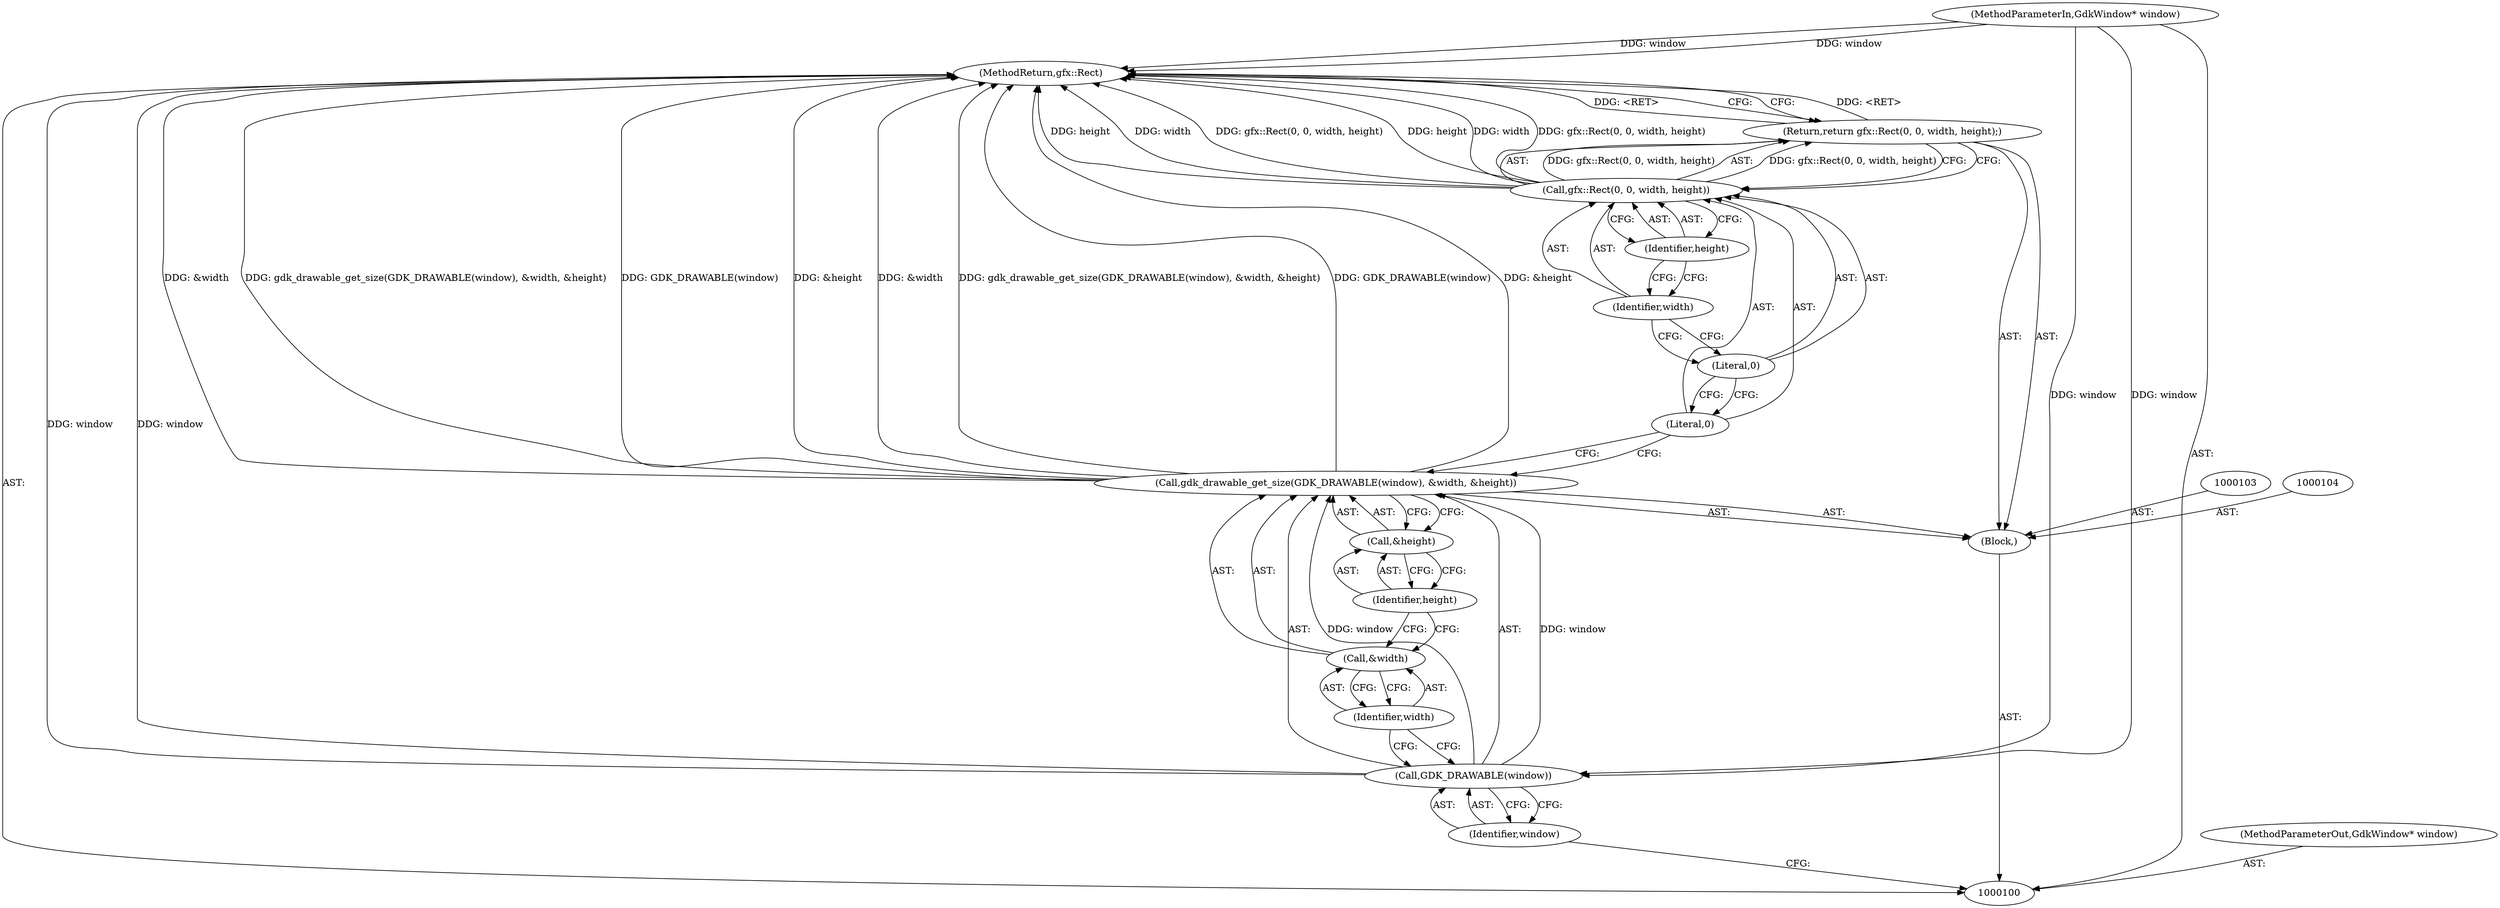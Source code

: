 digraph "1_Chrome_ee8d6fd30b022ac2c87b7a190c954e7bb3c9b21e_0" {
"1000118" [label="(MethodReturn,gfx::Rect)"];
"1000101" [label="(MethodParameterIn,GdkWindow* window)"];
"1000146" [label="(MethodParameterOut,GdkWindow* window)"];
"1000102" [label="(Block,)"];
"1000106" [label="(Call,GDK_DRAWABLE(window))"];
"1000105" [label="(Call,gdk_drawable_get_size(GDK_DRAWABLE(window), &width, &height))"];
"1000107" [label="(Identifier,window)"];
"1000108" [label="(Call,&width)"];
"1000109" [label="(Identifier,width)"];
"1000110" [label="(Call,&height)"];
"1000111" [label="(Identifier,height)"];
"1000114" [label="(Literal,0)"];
"1000112" [label="(Return,return gfx::Rect(0, 0, width, height);)"];
"1000115" [label="(Literal,0)"];
"1000116" [label="(Identifier,width)"];
"1000117" [label="(Identifier,height)"];
"1000113" [label="(Call,gfx::Rect(0, 0, width, height))"];
"1000118" -> "1000100"  [label="AST: "];
"1000118" -> "1000112"  [label="CFG: "];
"1000113" -> "1000118"  [label="DDG: height"];
"1000113" -> "1000118"  [label="DDG: width"];
"1000113" -> "1000118"  [label="DDG: gfx::Rect(0, 0, width, height)"];
"1000105" -> "1000118"  [label="DDG: &width"];
"1000105" -> "1000118"  [label="DDG: gdk_drawable_get_size(GDK_DRAWABLE(window), &width, &height)"];
"1000105" -> "1000118"  [label="DDG: GDK_DRAWABLE(window)"];
"1000105" -> "1000118"  [label="DDG: &height"];
"1000106" -> "1000118"  [label="DDG: window"];
"1000101" -> "1000118"  [label="DDG: window"];
"1000112" -> "1000118"  [label="DDG: <RET>"];
"1000101" -> "1000100"  [label="AST: "];
"1000101" -> "1000118"  [label="DDG: window"];
"1000101" -> "1000106"  [label="DDG: window"];
"1000146" -> "1000100"  [label="AST: "];
"1000102" -> "1000100"  [label="AST: "];
"1000103" -> "1000102"  [label="AST: "];
"1000104" -> "1000102"  [label="AST: "];
"1000105" -> "1000102"  [label="AST: "];
"1000112" -> "1000102"  [label="AST: "];
"1000106" -> "1000105"  [label="AST: "];
"1000106" -> "1000107"  [label="CFG: "];
"1000107" -> "1000106"  [label="AST: "];
"1000109" -> "1000106"  [label="CFG: "];
"1000106" -> "1000118"  [label="DDG: window"];
"1000106" -> "1000105"  [label="DDG: window"];
"1000101" -> "1000106"  [label="DDG: window"];
"1000105" -> "1000102"  [label="AST: "];
"1000105" -> "1000110"  [label="CFG: "];
"1000106" -> "1000105"  [label="AST: "];
"1000108" -> "1000105"  [label="AST: "];
"1000110" -> "1000105"  [label="AST: "];
"1000114" -> "1000105"  [label="CFG: "];
"1000105" -> "1000118"  [label="DDG: &width"];
"1000105" -> "1000118"  [label="DDG: gdk_drawable_get_size(GDK_DRAWABLE(window), &width, &height)"];
"1000105" -> "1000118"  [label="DDG: GDK_DRAWABLE(window)"];
"1000105" -> "1000118"  [label="DDG: &height"];
"1000106" -> "1000105"  [label="DDG: window"];
"1000107" -> "1000106"  [label="AST: "];
"1000107" -> "1000100"  [label="CFG: "];
"1000106" -> "1000107"  [label="CFG: "];
"1000108" -> "1000105"  [label="AST: "];
"1000108" -> "1000109"  [label="CFG: "];
"1000109" -> "1000108"  [label="AST: "];
"1000111" -> "1000108"  [label="CFG: "];
"1000109" -> "1000108"  [label="AST: "];
"1000109" -> "1000106"  [label="CFG: "];
"1000108" -> "1000109"  [label="CFG: "];
"1000110" -> "1000105"  [label="AST: "];
"1000110" -> "1000111"  [label="CFG: "];
"1000111" -> "1000110"  [label="AST: "];
"1000105" -> "1000110"  [label="CFG: "];
"1000111" -> "1000110"  [label="AST: "];
"1000111" -> "1000108"  [label="CFG: "];
"1000110" -> "1000111"  [label="CFG: "];
"1000114" -> "1000113"  [label="AST: "];
"1000114" -> "1000105"  [label="CFG: "];
"1000115" -> "1000114"  [label="CFG: "];
"1000112" -> "1000102"  [label="AST: "];
"1000112" -> "1000113"  [label="CFG: "];
"1000113" -> "1000112"  [label="AST: "];
"1000118" -> "1000112"  [label="CFG: "];
"1000112" -> "1000118"  [label="DDG: <RET>"];
"1000113" -> "1000112"  [label="DDG: gfx::Rect(0, 0, width, height)"];
"1000115" -> "1000113"  [label="AST: "];
"1000115" -> "1000114"  [label="CFG: "];
"1000116" -> "1000115"  [label="CFG: "];
"1000116" -> "1000113"  [label="AST: "];
"1000116" -> "1000115"  [label="CFG: "];
"1000117" -> "1000116"  [label="CFG: "];
"1000117" -> "1000113"  [label="AST: "];
"1000117" -> "1000116"  [label="CFG: "];
"1000113" -> "1000117"  [label="CFG: "];
"1000113" -> "1000112"  [label="AST: "];
"1000113" -> "1000117"  [label="CFG: "];
"1000114" -> "1000113"  [label="AST: "];
"1000115" -> "1000113"  [label="AST: "];
"1000116" -> "1000113"  [label="AST: "];
"1000117" -> "1000113"  [label="AST: "];
"1000112" -> "1000113"  [label="CFG: "];
"1000113" -> "1000118"  [label="DDG: height"];
"1000113" -> "1000118"  [label="DDG: width"];
"1000113" -> "1000118"  [label="DDG: gfx::Rect(0, 0, width, height)"];
"1000113" -> "1000112"  [label="DDG: gfx::Rect(0, 0, width, height)"];
}
